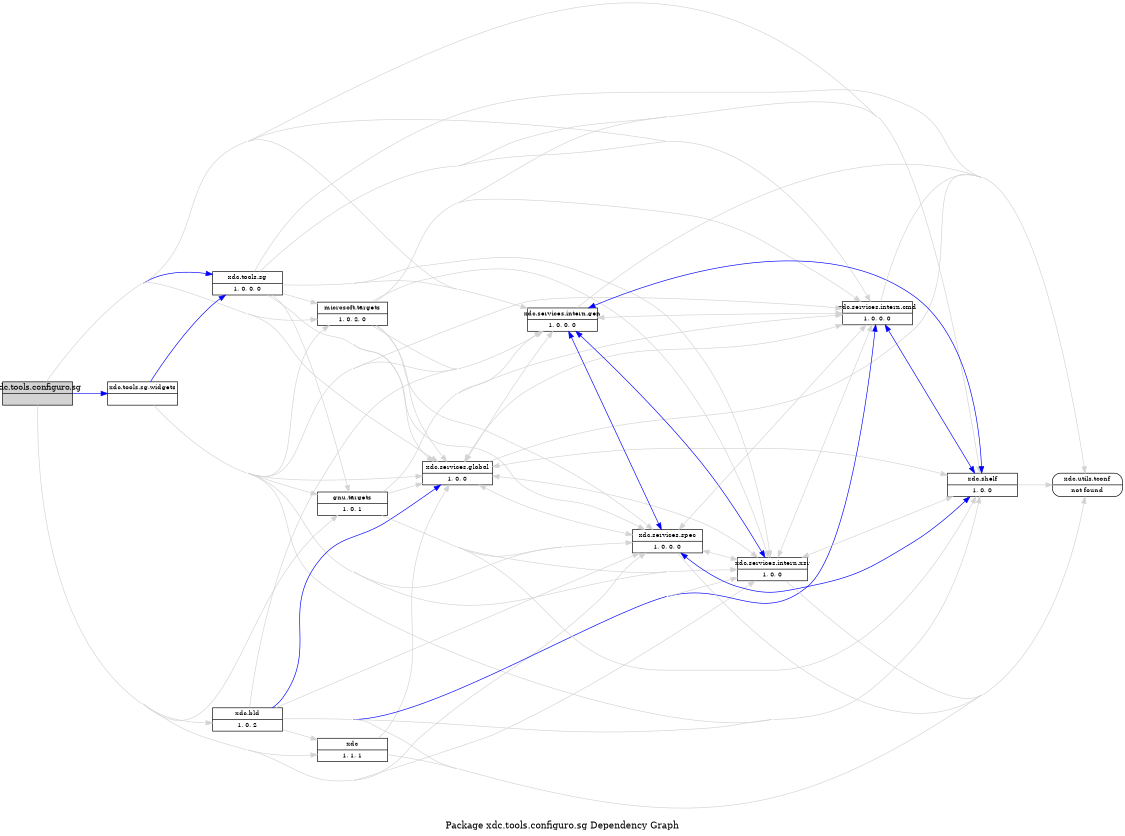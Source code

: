 digraph dependencies {
    label="\nPackage xdc.tools.configuro.sg Dependency Graph";
    size="7.5,10";
    rankdir=LR;
    ranksep=".75";
    concentrate="true";
    node [fixedsize=true, width=1.5, style=filled, color=black];
    node [font=Helvetica, fontsize=12, fillcolor=lightgrey];
    xdc_tools_configuro_sg [shape=record,label="xdc.tools.configuro.sg|", URL="../../../../../../../../../../../rtree/install/trees/products/xdcprod/xdcprod-o21/product/Linux/xdctools_3_22_01_21/packages/xdc/tools/configuro/sg/package/package.rel.xml"];
    node [fontsize=10, fillcolor=white];

    edge [style=solid, color=blue]
    xdc_tools_sg_widgets [shape=record,label="xdc.tools.sg.widgets|", URL="../../../../../../../../../../../rtree/install/trees/products/xdcprod/xdcprod-o21/product/Linux/xdctools_3_22_01_21/packages/xdc/tools/sg/widgets/package/package.rel.svg"];
    xdc_tools_configuro_sg -> xdc_tools_sg_widgets;
    xdc_tools_sg [shape=record,label="xdc.tools.sg|1, 0, 0, 0", URL="../../../../../../../../../../../rtree/install/trees/products/xdcprod/xdcprod-o21/product/Linux/xdctools_3_22_01_21/packages/xdc/tools/sg/package/package.rel.svg"];
    xdc_tools_configuro_sg -> xdc_tools_sg;

    edge [style=solid, color=lightgrey]
    xdc [shape=record,label="xdc|1, 1, 1", URL="../../../../../../../../../../../rtree/install/trees/products/xdcprod/xdcprod-o21/product/Linux/xdctools_3_22_01_21/packages/xdc/package/package.rel.svg"];
    xdc_tools_configuro_sg -> xdc;
    xdc_services_global [shape=record,label="xdc.services.global|1, 0, 0", URL="../../../../../../../../../../../rtree/install/trees/products/xdcprod/xdcprod-o21/product/Linux/xdctools_3_22_01_21/packages/xdc/services/global/package/package.rel.svg"];
    xdc_tools_configuro_sg -> xdc_services_global;
    xdc_bld [shape=record,label="xdc.bld|1, 0, 2", URL="../../../../../../../../../../../rtree/install/trees/products/xdcprod/xdcprod-o21/product/Linux/xdctools_3_22_01_21/packages/xdc/bld/package/package.rel.svg"];
    xdc_tools_configuro_sg -> xdc_bld;
    gnu_targets [shape=record,label="gnu.targets|1, 0, 1", URL="../../../../../../../../../../../rtree/install/trees/products/xdcprod/xdcprod-o21/product/Linux/xdctools_3_22_01_21/packages/gnu/targets/package/package.rel.svg"];
    xdc_tools_configuro_sg -> gnu_targets;
    microsoft_targets [shape=record,label="microsoft.targets|1, 0, 2, 0", URL="../../../../../../../../../../../rtree/install/trees/products/xdcprod/xdcprod-o21/product/Linux/xdctools_3_22_01_21/packages/microsoft/targets/package/package.rel.svg"];
    xdc_tools_configuro_sg -> microsoft_targets;
    xdc_services_intern_gen [shape=record,label="xdc.services.intern.gen|1, 0, 0, 0", URL="../../../../../../../../../../../rtree/install/trees/products/xdcprod/xdcprod-o21/product/Linux/xdctools_3_22_01_21/packages/xdc/services/intern/gen/package/package.rel.svg"];
    xdc_tools_configuro_sg -> xdc_services_intern_gen;
    xdc_services_spec [shape=record,label="xdc.services.spec|1, 0, 0, 0", URL="../../../../../../../../../../../rtree/install/trees/products/xdcprod/xdcprod-o21/product/Linux/xdctools_3_22_01_21/packages/xdc/services/spec/package/package.rel.svg"];
    xdc_tools_configuro_sg -> xdc_services_spec;
    xdc_shelf [shape=record,label="xdc.shelf|1, 0, 0", URL="../../../../../../../../../../../rtree/install/trees/products/xdcprod/xdcprod-o21/product/Linux/xdctools_3_22_01_21/packages/xdc/shelf/package/package.rel.svg"];
    xdc_tools_configuro_sg -> xdc_shelf;
    xdc_services_intern_cmd [shape=record,label="xdc.services.intern.cmd|1, 0, 0, 0", URL="../../../../../../../../../../../rtree/install/trees/products/xdcprod/xdcprod-o21/product/Linux/xdctools_3_22_01_21/packages/xdc/services/intern/cmd/package/package.rel.svg"];
    xdc_tools_configuro_sg -> xdc_services_intern_cmd;
    xdc_services_intern_xsr [shape=record,label="xdc.services.intern.xsr|1, 0, 0", URL="../../../../../../../../../../../rtree/install/trees/products/xdcprod/xdcprod-o21/product/Linux/xdctools_3_22_01_21/packages/xdc/services/intern/xsr/package/package.rel.svg"];
    xdc_tools_configuro_sg -> xdc_services_intern_xsr;

    edge [style=solid, color=blue]
    xdc_services_intern_xsr -> xdc_services_global;

    edge [style=solid, color=lightgrey]
    xdc_utils_tconf [shape=record,label="xdc.utils.tconf|not found"style=rounded, ];
    xdc_services_intern_xsr -> xdc_utils_tconf;
    xdc_services_intern_xsr -> xdc_services_global;
    xdc_services_intern_xsr -> xdc_shelf;
    xdc_services_intern_xsr -> xdc_services_intern_gen;
    xdc_services_intern_xsr -> xdc_services_spec;
    xdc_services_intern_xsr -> xdc_services_intern_cmd;

    edge [style=solid, color=blue]

    edge [style=solid, color=lightgrey]

    edge [style=solid, color=blue]
    xdc_services_intern_cmd -> xdc_shelf;
    xdc_services_intern_cmd -> xdc_services_spec;
    xdc_services_intern_cmd -> xdc_services_global;
    xdc_services_intern_cmd -> xdc_services_intern_gen;

    edge [style=solid, color=lightgrey]
    xdc_services_intern_cmd -> xdc_utils_tconf;
    xdc_services_intern_cmd -> xdc_services_global;
    xdc_services_intern_cmd -> xdc_shelf;
    xdc_services_intern_cmd -> xdc_services_intern_xsr;
    xdc_services_intern_cmd -> xdc_services_intern_gen;
    xdc_services_intern_cmd -> xdc_services_spec;

    edge [style=solid, color=blue]

    edge [style=solid, color=lightgrey]
    xdc_shelf -> xdc_utils_tconf;
    xdc_shelf -> xdc_services_global;
    xdc_shelf -> xdc_services_intern_xsr;
    xdc_shelf -> xdc_services_intern_gen;
    xdc_shelf -> xdc_services_spec;
    xdc_shelf -> xdc_services_intern_cmd;

    edge [style=solid, color=blue]
    xdc_services_spec -> xdc_shelf;

    edge [style=solid, color=lightgrey]
    xdc_services_spec -> xdc_utils_tconf;
    xdc_services_spec -> xdc_services_global;
    xdc_services_spec -> xdc_shelf;
    xdc_services_spec -> xdc_services_intern_xsr;
    xdc_services_spec -> xdc_services_intern_gen;
    xdc_services_spec -> xdc_services_intern_cmd;

    edge [style=solid, color=blue]
    xdc_services_intern_gen -> xdc_shelf;
    xdc_services_intern_gen -> xdc_services_spec;
    xdc_services_intern_gen -> xdc_services_global;
    xdc_services_intern_gen -> xdc_services_intern_xsr;

    edge [style=solid, color=lightgrey]
    xdc_services_intern_gen -> xdc_utils_tconf;
    xdc_services_intern_gen -> xdc_services_global;
    xdc_services_intern_gen -> xdc_shelf;
    xdc_services_intern_gen -> xdc_services_intern_xsr;
    xdc_services_intern_gen -> xdc_services_spec;
    xdc_services_intern_gen -> xdc_services_intern_cmd;

    edge [style=solid, color=blue]

    edge [style=solid, color=lightgrey]
    microsoft_targets -> xdc_services_global;
    microsoft_targets -> xdc_shelf;
    microsoft_targets -> xdc_services_spec;
    microsoft_targets -> xdc_services_intern_cmd;
    microsoft_targets -> xdc_services_intern_xsr;
    microsoft_targets -> xdc_services_intern_gen;

    edge [style=solid, color=blue]

    edge [style=solid, color=lightgrey]
    gnu_targets -> xdc_services_global;
    gnu_targets -> xdc_shelf;
    gnu_targets -> xdc_services_spec;
    gnu_targets -> xdc_services_intern_cmd;
    gnu_targets -> xdc_services_intern_xsr;
    gnu_targets -> xdc_services_intern_gen;

    edge [style=solid, color=blue]
    xdc_bld -> xdc_services_global;
    xdc_bld -> xdc_services_intern_cmd;

    edge [style=solid, color=lightgrey]
    xdc_bld -> xdc_utils_tconf;
    xdc_bld -> xdc;
    xdc_bld -> xdc_services_global;
    xdc_bld -> xdc_shelf;
    xdc_bld -> xdc_services_intern_xsr;
    xdc_bld -> xdc_services_intern_gen;
    xdc_bld -> xdc_services_spec;
    xdc_bld -> xdc_services_intern_cmd;

    edge [style=solid, color=blue]

    edge [style=solid, color=lightgrey]
    xdc_services_global -> xdc_utils_tconf;
    xdc_services_global -> xdc_shelf;
    xdc_services_global -> xdc_services_intern_xsr;
    xdc_services_global -> xdc_services_intern_gen;
    xdc_services_global -> xdc_services_spec;
    xdc_services_global -> xdc_services_intern_cmd;

    edge [style=solid, color=blue]

    edge [style=solid, color=lightgrey]
    xdc -> xdc_utils_tconf;
    xdc -> xdc_services_global;

    edge [style=solid, color=blue]

    edge [style=solid, color=lightgrey]
    xdc_tools_sg -> xdc_utils_tconf;
    xdc_tools_sg -> xdc_services_global;
    xdc_tools_sg -> gnu_targets;
    xdc_tools_sg -> microsoft_targets;
    xdc_tools_sg -> xdc_shelf;
    xdc_tools_sg -> xdc_services_intern_xsr;
    xdc_tools_sg -> xdc_services_intern_gen;
    xdc_tools_sg -> xdc_services_spec;
    xdc_tools_sg -> xdc_services_intern_cmd;

    edge [style=solid, color=blue]
    xdc_tools_sg_widgets -> xdc_tools_sg;

    edge [style=solid, color=lightgrey]
    xdc_tools_sg_widgets -> xdc_services_global;
    xdc_tools_sg_widgets -> gnu_targets;
    xdc_tools_sg_widgets -> microsoft_targets;
    xdc_tools_sg_widgets -> xdc_services_intern_gen;
    xdc_tools_sg_widgets -> xdc_services_spec;
    xdc_tools_sg_widgets -> xdc_shelf;
    xdc_tools_sg_widgets -> xdc_services_intern_cmd;
    xdc_tools_sg_widgets -> xdc_services_intern_xsr;
}
